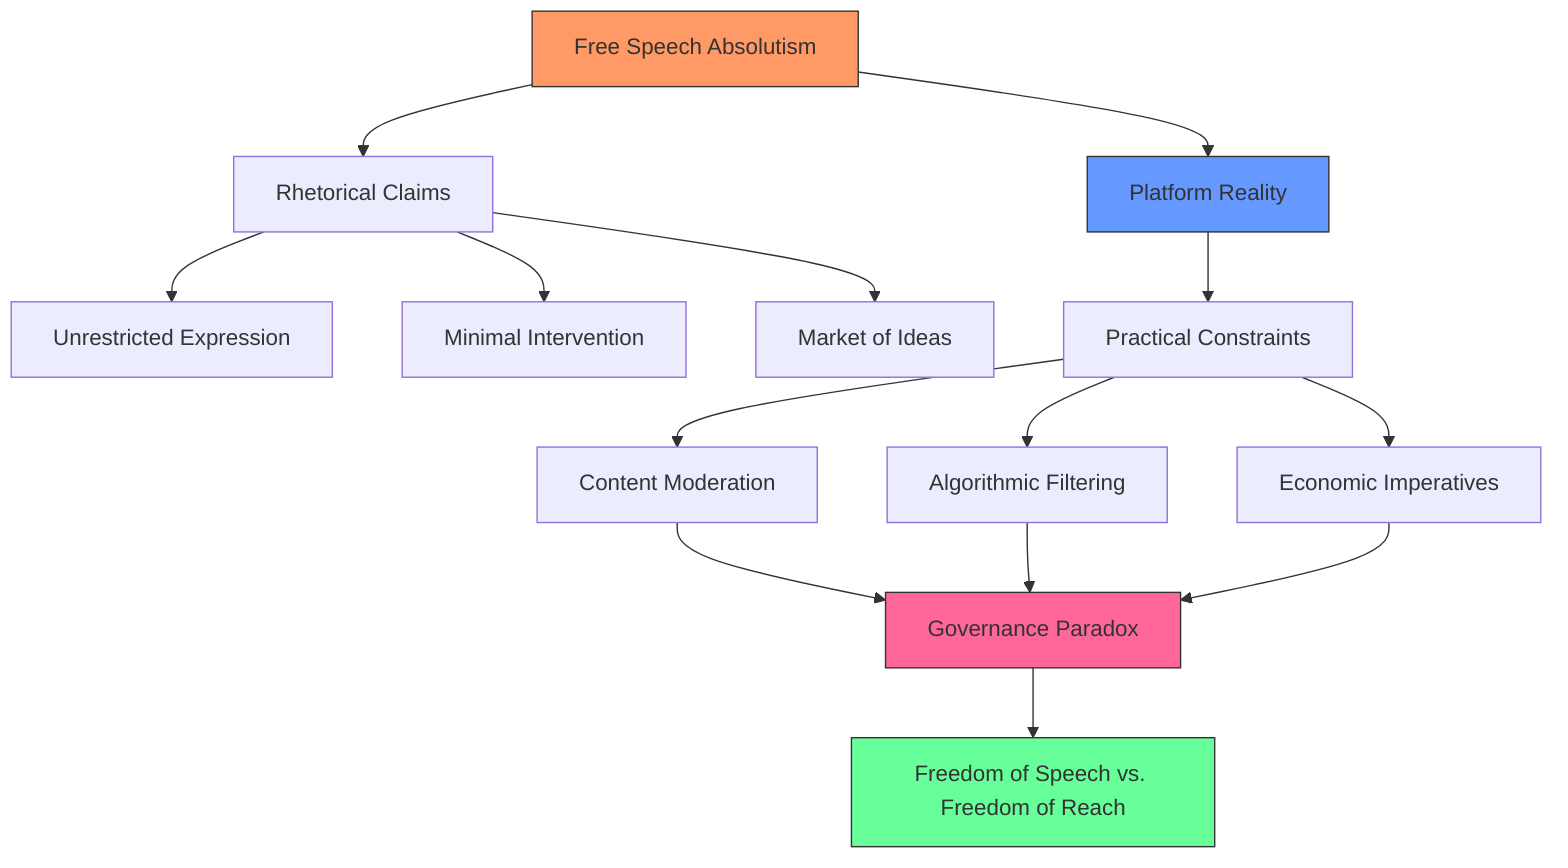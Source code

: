 graph TD
    A[Free Speech Absolutism] --> B[Platform Reality]
    
    A --> A1[Rhetorical Claims]
    A1 --> A2[Unrestricted Expression]
    A1 --> A3[Minimal Intervention]
    A1 --> A4[Market of Ideas]
    
    B --> B1[Practical Constraints]
    B1 --> B2[Content Moderation]
    B1 --> B3[Algorithmic Filtering]
    B1 --> B4[Economic Imperatives]
    
    B2 --> C[Governance Paradox]
    B3 --> C
    B4 --> C
    
    C --> D[Freedom of Speech vs. Freedom of Reach]
    
    style A fill:#f96,stroke:#333
    style B fill:#69f,stroke:#333
    style C fill:#f69,stroke:#333
    style D fill:#6f9,stroke:#333